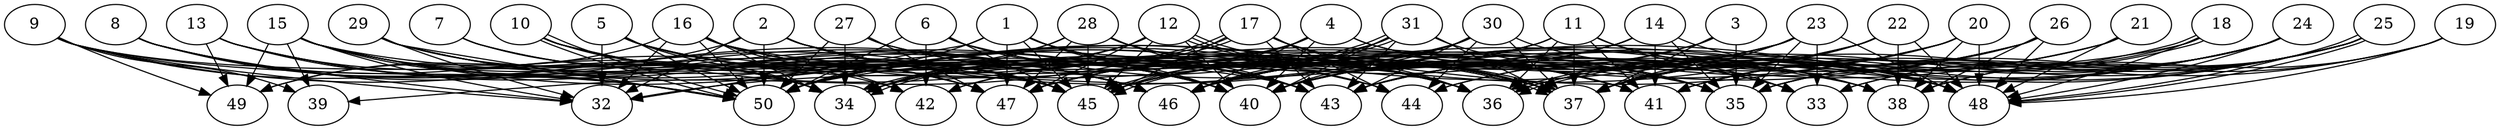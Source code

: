 // DAG automatically generated by daggen at Thu Oct  3 14:07:58 2019
// ./daggen --dot -n 50 --ccr 0.5 --fat 0.9 --regular 0.9 --density 0.6 --mindata 5242880 --maxdata 52428800 
digraph G {
  1 [size="60389376", alpha="0.15", expect_size="30194688"] 
  1 -> 32 [size ="30194688"]
  1 -> 36 [size ="30194688"]
  1 -> 37 [size ="30194688"]
  1 -> 40 [size ="30194688"]
  1 -> 43 [size ="30194688"]
  1 -> 44 [size ="30194688"]
  1 -> 45 [size ="30194688"]
  1 -> 47 [size ="30194688"]
  1 -> 50 [size ="30194688"]
  2 [size="19683328", alpha="0.05", expect_size="9841664"] 
  2 -> 32 [size ="9841664"]
  2 -> 35 [size ="9841664"]
  2 -> 37 [size ="9841664"]
  2 -> 45 [size ="9841664"]
  2 -> 48 [size ="9841664"]
  2 -> 49 [size ="9841664"]
  2 -> 50 [size ="9841664"]
  3 [size="55799808", alpha="0.01", expect_size="27899904"] 
  3 -> 35 [size ="27899904"]
  3 -> 37 [size ="27899904"]
  3 -> 43 [size ="27899904"]
  3 -> 45 [size ="27899904"]
  4 [size="41486336", alpha="0.02", expect_size="20743168"] 
  4 -> 33 [size ="20743168"]
  4 -> 34 [size ="20743168"]
  4 -> 40 [size ="20743168"]
  4 -> 42 [size ="20743168"]
  4 -> 45 [size ="20743168"]
  4 -> 46 [size ="20743168"]
  4 -> 48 [size ="20743168"]
  5 [size="75991040", alpha="0.18", expect_size="37995520"] 
  5 -> 32 [size ="37995520"]
  5 -> 34 [size ="37995520"]
  5 -> 36 [size ="37995520"]
  5 -> 40 [size ="37995520"]
  5 -> 43 [size ="37995520"]
  5 -> 45 [size ="37995520"]
  5 -> 46 [size ="37995520"]
  5 -> 47 [size ="37995520"]
  5 -> 50 [size ="37995520"]
  6 [size="100018176", alpha="0.04", expect_size="50009088"] 
  6 -> 38 [size ="50009088"]
  6 -> 40 [size ="50009088"]
  6 -> 42 [size ="50009088"]
  6 -> 45 [size ="50009088"]
  6 -> 50 [size ="50009088"]
  7 [size="50821120", alpha="0.19", expect_size="25410560"] 
  7 -> 34 [size ="25410560"]
  7 -> 45 [size ="25410560"]
  7 -> 47 [size ="25410560"]
  8 [size="104153088", alpha="0.15", expect_size="52076544"] 
  8 -> 32 [size ="52076544"]
  8 -> 42 [size ="52076544"]
  8 -> 45 [size ="52076544"]
  8 -> 46 [size ="52076544"]
  8 -> 50 [size ="52076544"]
  9 [size="45264896", alpha="0.01", expect_size="22632448"] 
  9 -> 32 [size ="22632448"]
  9 -> 35 [size ="22632448"]
  9 -> 39 [size ="22632448"]
  9 -> 43 [size ="22632448"]
  9 -> 46 [size ="22632448"]
  9 -> 49 [size ="22632448"]
  9 -> 50 [size ="22632448"]
  10 [size="53393408", alpha="0.07", expect_size="26696704"] 
  10 -> 34 [size ="26696704"]
  10 -> 40 [size ="26696704"]
  10 -> 41 [size ="26696704"]
  10 -> 45 [size ="26696704"]
  10 -> 47 [size ="26696704"]
  10 -> 50 [size ="26696704"]
  10 -> 50 [size ="26696704"]
  11 [size="102836224", alpha="0.16", expect_size="51418112"] 
  11 -> 33 [size ="51418112"]
  11 -> 34 [size ="51418112"]
  11 -> 36 [size ="51418112"]
  11 -> 37 [size ="51418112"]
  11 -> 41 [size ="51418112"]
  11 -> 42 [size ="51418112"]
  11 -> 47 [size ="51418112"]
  11 -> 48 [size ="51418112"]
  12 [size="78770176", alpha="0.10", expect_size="39385088"] 
  12 -> 34 [size ="39385088"]
  12 -> 36 [size ="39385088"]
  12 -> 37 [size ="39385088"]
  12 -> 37 [size ="39385088"]
  12 -> 40 [size ="39385088"]
  12 -> 45 [size ="39385088"]
  12 -> 47 [size ="39385088"]
  12 -> 50 [size ="39385088"]
  13 [size="103051264", alpha="0.09", expect_size="51525632"] 
  13 -> 34 [size ="51525632"]
  13 -> 40 [size ="51525632"]
  13 -> 46 [size ="51525632"]
  13 -> 49 [size ="51525632"]
  13 -> 50 [size ="51525632"]
  14 [size="13953024", alpha="0.04", expect_size="6976512"] 
  14 -> 34 [size ="6976512"]
  14 -> 35 [size ="6976512"]
  14 -> 40 [size ="6976512"]
  14 -> 41 [size ="6976512"]
  14 -> 45 [size ="6976512"]
  14 -> 46 [size ="6976512"]
  14 -> 48 [size ="6976512"]
  15 [size="25704448", alpha="0.02", expect_size="12852224"] 
  15 -> 32 [size ="12852224"]
  15 -> 34 [size ="12852224"]
  15 -> 36 [size ="12852224"]
  15 -> 38 [size ="12852224"]
  15 -> 39 [size ="12852224"]
  15 -> 40 [size ="12852224"]
  15 -> 46 [size ="12852224"]
  15 -> 47 [size ="12852224"]
  15 -> 49 [size ="12852224"]
  15 -> 50 [size ="12852224"]
  16 [size="16707584", alpha="0.01", expect_size="8353792"] 
  16 -> 32 [size ="8353792"]
  16 -> 34 [size ="8353792"]
  16 -> 36 [size ="8353792"]
  16 -> 41 [size ="8353792"]
  16 -> 42 [size ="8353792"]
  16 -> 43 [size ="8353792"]
  16 -> 46 [size ="8353792"]
  16 -> 48 [size ="8353792"]
  16 -> 49 [size ="8353792"]
  16 -> 50 [size ="8353792"]
  17 [size="34787328", alpha="0.10", expect_size="17393664"] 
  17 -> 34 [size ="17393664"]
  17 -> 34 [size ="17393664"]
  17 -> 36 [size ="17393664"]
  17 -> 37 [size ="17393664"]
  17 -> 39 [size ="17393664"]
  17 -> 41 [size ="17393664"]
  17 -> 43 [size ="17393664"]
  17 -> 44 [size ="17393664"]
  17 -> 45 [size ="17393664"]
  18 [size="29317120", alpha="0.15", expect_size="14658560"] 
  18 -> 35 [size ="14658560"]
  18 -> 36 [size ="14658560"]
  18 -> 36 [size ="14658560"]
  18 -> 48 [size ="14658560"]
  18 -> 50 [size ="14658560"]
  19 [size="102158336", alpha="0.17", expect_size="51079168"] 
  19 -> 35 [size ="51079168"]
  19 -> 37 [size ="51079168"]
  19 -> 38 [size ="51079168"]
  19 -> 48 [size ="51079168"]
  20 [size="11712512", alpha="0.10", expect_size="5856256"] 
  20 -> 37 [size ="5856256"]
  20 -> 38 [size ="5856256"]
  20 -> 44 [size ="5856256"]
  20 -> 47 [size ="5856256"]
  20 -> 48 [size ="5856256"]
  20 -> 50 [size ="5856256"]
  21 [size="45830144", alpha="0.14", expect_size="22915072"] 
  21 -> 37 [size ="22915072"]
  21 -> 44 [size ="22915072"]
  21 -> 46 [size ="22915072"]
  21 -> 48 [size ="22915072"]
  22 [size="26511360", alpha="0.00", expect_size="13255680"] 
  22 -> 37 [size ="13255680"]
  22 -> 38 [size ="13255680"]
  22 -> 40 [size ="13255680"]
  22 -> 43 [size ="13255680"]
  22 -> 48 [size ="13255680"]
  22 -> 50 [size ="13255680"]
  23 [size="71745536", alpha="0.16", expect_size="35872768"] 
  23 -> 33 [size ="35872768"]
  23 -> 35 [size ="35872768"]
  23 -> 37 [size ="35872768"]
  23 -> 40 [size ="35872768"]
  23 -> 45 [size ="35872768"]
  23 -> 46 [size ="35872768"]
  23 -> 48 [size ="35872768"]
  23 -> 50 [size ="35872768"]
  24 [size="17797120", alpha="0.18", expect_size="8898560"] 
  24 -> 33 [size ="8898560"]
  24 -> 35 [size ="8898560"]
  24 -> 36 [size ="8898560"]
  24 -> 37 [size ="8898560"]
  24 -> 40 [size ="8898560"]
  24 -> 41 [size ="8898560"]
  24 -> 43 [size ="8898560"]
  24 -> 46 [size ="8898560"]
  24 -> 48 [size ="8898560"]
  25 [size="37353472", alpha="0.14", expect_size="18676736"] 
  25 -> 33 [size ="18676736"]
  25 -> 35 [size ="18676736"]
  25 -> 36 [size ="18676736"]
  25 -> 38 [size ="18676736"]
  25 -> 40 [size ="18676736"]
  25 -> 41 [size ="18676736"]
  25 -> 43 [size ="18676736"]
  25 -> 48 [size ="18676736"]
  25 -> 48 [size ="18676736"]
  26 [size="47994880", alpha="0.09", expect_size="23997440"] 
  26 -> 38 [size ="23997440"]
  26 -> 41 [size ="23997440"]
  26 -> 43 [size ="23997440"]
  26 -> 46 [size ="23997440"]
  26 -> 47 [size ="23997440"]
  26 -> 48 [size ="23997440"]
  27 [size="53809152", alpha="0.13", expect_size="26904576"] 
  27 -> 34 [size ="26904576"]
  27 -> 35 [size ="26904576"]
  27 -> 37 [size ="26904576"]
  27 -> 47 [size ="26904576"]
  27 -> 50 [size ="26904576"]
  28 [size="98963456", alpha="0.16", expect_size="49481728"] 
  28 -> 33 [size ="49481728"]
  28 -> 34 [size ="49481728"]
  28 -> 37 [size ="49481728"]
  28 -> 43 [size ="49481728"]
  28 -> 45 [size ="49481728"]
  28 -> 47 [size ="49481728"]
  28 -> 50 [size ="49481728"]
  29 [size="77367296", alpha="0.07", expect_size="38683648"] 
  29 -> 32 [size ="38683648"]
  29 -> 34 [size ="38683648"]
  29 -> 43 [size ="38683648"]
  29 -> 44 [size ="38683648"]
  29 -> 45 [size ="38683648"]
  29 -> 50 [size ="38683648"]
  30 [size="61136896", alpha="0.07", expect_size="30568448"] 
  30 -> 32 [size ="30568448"]
  30 -> 37 [size ="30568448"]
  30 -> 38 [size ="30568448"]
  30 -> 40 [size ="30568448"]
  30 -> 43 [size ="30568448"]
  30 -> 44 [size ="30568448"]
  30 -> 45 [size ="30568448"]
  30 -> 46 [size ="30568448"]
  31 [size="14155776", alpha="0.06", expect_size="7077888"] 
  31 -> 34 [size ="7077888"]
  31 -> 35 [size ="7077888"]
  31 -> 37 [size ="7077888"]
  31 -> 40 [size ="7077888"]
  31 -> 43 [size ="7077888"]
  31 -> 45 [size ="7077888"]
  31 -> 45 [size ="7077888"]
  31 -> 46 [size ="7077888"]
  32 [size="80697344", alpha="0.00", expect_size="40348672"] 
  33 [size="81219584", alpha="0.14", expect_size="40609792"] 
  34 [size="61038592", alpha="0.08", expect_size="30519296"] 
  35 [size="51154944", alpha="0.06", expect_size="25577472"] 
  36 [size="22704128", alpha="0.04", expect_size="11352064"] 
  37 [size="65220608", alpha="0.08", expect_size="32610304"] 
  38 [size="30294016", alpha="0.16", expect_size="15147008"] 
  39 [size="11593728", alpha="0.04", expect_size="5796864"] 
  40 [size="43902976", alpha="0.11", expect_size="21951488"] 
  41 [size="75759616", alpha="0.07", expect_size="37879808"] 
  42 [size="10766336", alpha="0.05", expect_size="5383168"] 
  43 [size="11587584", alpha="0.17", expect_size="5793792"] 
  44 [size="76412928", alpha="0.10", expect_size="38206464"] 
  45 [size="19972096", alpha="0.09", expect_size="9986048"] 
  46 [size="46225408", alpha="0.15", expect_size="23112704"] 
  47 [size="67022848", alpha="0.11", expect_size="33511424"] 
  48 [size="12298240", alpha="0.06", expect_size="6149120"] 
  49 [size="89626624", alpha="0.15", expect_size="44813312"] 
  50 [size="13195264", alpha="0.14", expect_size="6597632"] 
}
